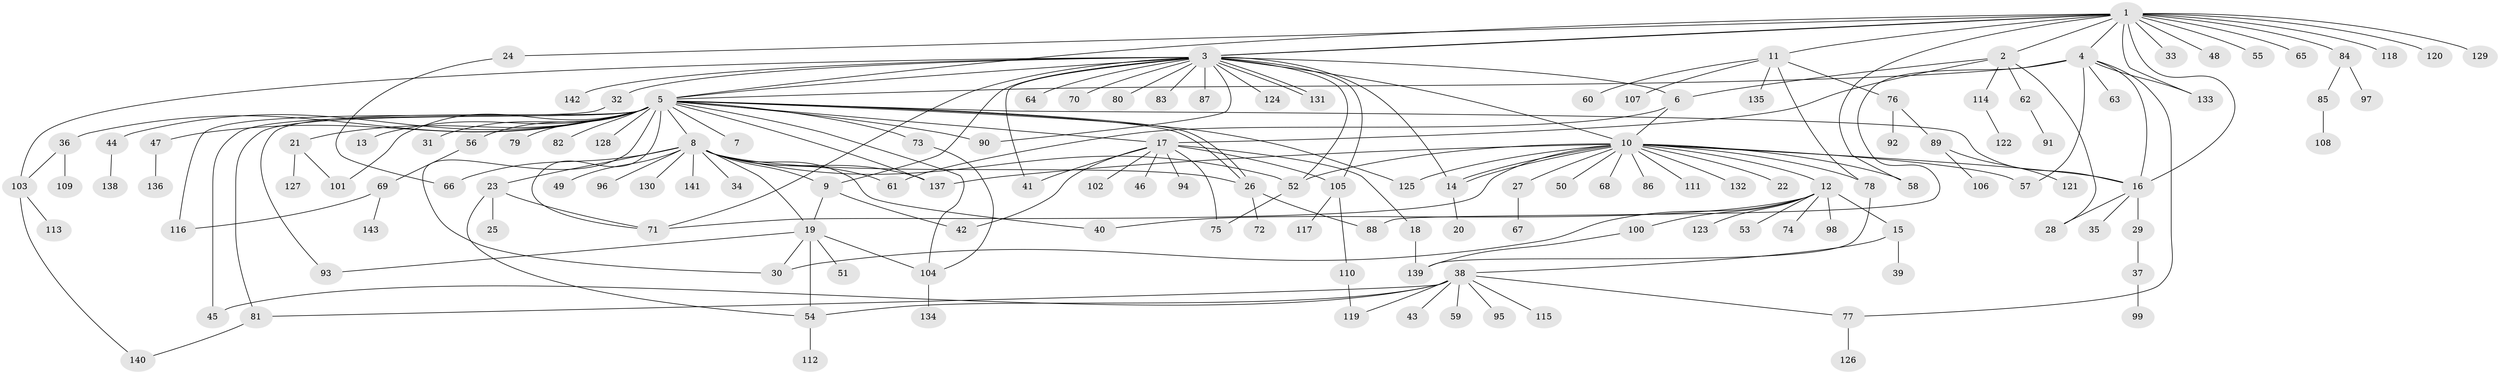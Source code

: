 // coarse degree distribution, {21: 0.008333333333333333, 22: 0.008333333333333333, 7: 0.025, 29: 0.008333333333333333, 4: 0.05, 1: 0.55, 13: 0.008333333333333333, 8: 0.008333333333333333, 27: 0.008333333333333333, 3: 0.1, 10: 0.008333333333333333, 2: 0.2, 6: 0.008333333333333333, 9: 0.008333333333333333}
// Generated by graph-tools (version 1.1) at 2025/51/02/27/25 19:51:56]
// undirected, 143 vertices, 197 edges
graph export_dot {
graph [start="1"]
  node [color=gray90,style=filled];
  1;
  2;
  3;
  4;
  5;
  6;
  7;
  8;
  9;
  10;
  11;
  12;
  13;
  14;
  15;
  16;
  17;
  18;
  19;
  20;
  21;
  22;
  23;
  24;
  25;
  26;
  27;
  28;
  29;
  30;
  31;
  32;
  33;
  34;
  35;
  36;
  37;
  38;
  39;
  40;
  41;
  42;
  43;
  44;
  45;
  46;
  47;
  48;
  49;
  50;
  51;
  52;
  53;
  54;
  55;
  56;
  57;
  58;
  59;
  60;
  61;
  62;
  63;
  64;
  65;
  66;
  67;
  68;
  69;
  70;
  71;
  72;
  73;
  74;
  75;
  76;
  77;
  78;
  79;
  80;
  81;
  82;
  83;
  84;
  85;
  86;
  87;
  88;
  89;
  90;
  91;
  92;
  93;
  94;
  95;
  96;
  97;
  98;
  99;
  100;
  101;
  102;
  103;
  104;
  105;
  106;
  107;
  108;
  109;
  110;
  111;
  112;
  113;
  114;
  115;
  116;
  117;
  118;
  119;
  120;
  121;
  122;
  123;
  124;
  125;
  126;
  127;
  128;
  129;
  130;
  131;
  132;
  133;
  134;
  135;
  136;
  137;
  138;
  139;
  140;
  141;
  142;
  143;
  1 -- 2;
  1 -- 3;
  1 -- 3;
  1 -- 4;
  1 -- 5;
  1 -- 11;
  1 -- 16;
  1 -- 24;
  1 -- 33;
  1 -- 48;
  1 -- 55;
  1 -- 58;
  1 -- 65;
  1 -- 84;
  1 -- 118;
  1 -- 120;
  1 -- 129;
  1 -- 133;
  2 -- 6;
  2 -- 17;
  2 -- 28;
  2 -- 62;
  2 -- 114;
  3 -- 5;
  3 -- 6;
  3 -- 9;
  3 -- 10;
  3 -- 14;
  3 -- 32;
  3 -- 41;
  3 -- 52;
  3 -- 64;
  3 -- 70;
  3 -- 71;
  3 -- 80;
  3 -- 83;
  3 -- 87;
  3 -- 90;
  3 -- 103;
  3 -- 105;
  3 -- 124;
  3 -- 131;
  3 -- 131;
  3 -- 142;
  4 -- 5;
  4 -- 16;
  4 -- 57;
  4 -- 63;
  4 -- 77;
  4 -- 88;
  4 -- 133;
  5 -- 7;
  5 -- 8;
  5 -- 13;
  5 -- 16;
  5 -- 17;
  5 -- 21;
  5 -- 26;
  5 -- 26;
  5 -- 30;
  5 -- 31;
  5 -- 36;
  5 -- 44;
  5 -- 45;
  5 -- 47;
  5 -- 56;
  5 -- 71;
  5 -- 73;
  5 -- 79;
  5 -- 81;
  5 -- 82;
  5 -- 90;
  5 -- 93;
  5 -- 101;
  5 -- 104;
  5 -- 125;
  5 -- 128;
  5 -- 137;
  6 -- 10;
  6 -- 61;
  8 -- 9;
  8 -- 19;
  8 -- 23;
  8 -- 26;
  8 -- 34;
  8 -- 40;
  8 -- 49;
  8 -- 52;
  8 -- 61;
  8 -- 66;
  8 -- 96;
  8 -- 130;
  8 -- 137;
  8 -- 141;
  9 -- 19;
  9 -- 42;
  10 -- 12;
  10 -- 14;
  10 -- 14;
  10 -- 16;
  10 -- 22;
  10 -- 27;
  10 -- 50;
  10 -- 52;
  10 -- 57;
  10 -- 58;
  10 -- 68;
  10 -- 71;
  10 -- 78;
  10 -- 86;
  10 -- 111;
  10 -- 125;
  10 -- 132;
  10 -- 137;
  11 -- 60;
  11 -- 76;
  11 -- 78;
  11 -- 107;
  11 -- 135;
  12 -- 15;
  12 -- 30;
  12 -- 40;
  12 -- 53;
  12 -- 74;
  12 -- 98;
  12 -- 100;
  12 -- 123;
  14 -- 20;
  15 -- 38;
  15 -- 39;
  16 -- 28;
  16 -- 29;
  16 -- 35;
  17 -- 18;
  17 -- 41;
  17 -- 42;
  17 -- 46;
  17 -- 75;
  17 -- 94;
  17 -- 102;
  17 -- 105;
  18 -- 139;
  19 -- 30;
  19 -- 51;
  19 -- 54;
  19 -- 93;
  19 -- 104;
  21 -- 101;
  21 -- 127;
  23 -- 25;
  23 -- 54;
  23 -- 71;
  24 -- 66;
  26 -- 72;
  26 -- 88;
  27 -- 67;
  29 -- 37;
  32 -- 116;
  36 -- 103;
  36 -- 109;
  37 -- 99;
  38 -- 43;
  38 -- 45;
  38 -- 54;
  38 -- 59;
  38 -- 77;
  38 -- 81;
  38 -- 95;
  38 -- 115;
  38 -- 119;
  44 -- 138;
  47 -- 136;
  52 -- 75;
  54 -- 112;
  56 -- 69;
  62 -- 91;
  69 -- 116;
  69 -- 143;
  73 -- 104;
  76 -- 89;
  76 -- 92;
  77 -- 126;
  78 -- 139;
  81 -- 140;
  84 -- 85;
  84 -- 97;
  85 -- 108;
  89 -- 106;
  89 -- 121;
  100 -- 139;
  103 -- 113;
  103 -- 140;
  104 -- 134;
  105 -- 110;
  105 -- 117;
  110 -- 119;
  114 -- 122;
}
